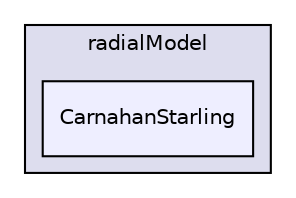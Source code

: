 digraph "applications/solvers/multiphase/twoPhaseEulerFoam/phaseCompressibleTurbulenceModels/kineticTheoryModels/radialModel/CarnahanStarling" {
  bgcolor=transparent;
  compound=true
  node [ fontsize="10", fontname="Helvetica"];
  edge [ labelfontsize="10", labelfontname="Helvetica"];
  subgraph clusterdir_457aacccdf25eced75bbda085efde982 {
    graph [ bgcolor="#ddddee", pencolor="black", label="radialModel" fontname="Helvetica", fontsize="10", URL="dir_457aacccdf25eced75bbda085efde982.html"]
  dir_68ea893525a495591da6fe1ba2128703 [shape=box, label="CarnahanStarling", style="filled", fillcolor="#eeeeff", pencolor="black", URL="dir_68ea893525a495591da6fe1ba2128703.html"];
  }
}
